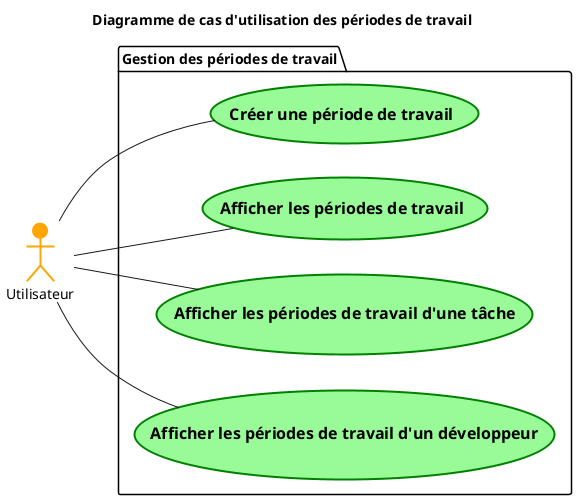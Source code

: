 @startuml  
title Diagramme de cas d'utilisation des périodes de travail

left to right direction

actor Utilisateur #Orange;line:Orange;line.bold

package "Gestion des périodes de travail" {
    usecase "== Créer une période de travail" as UC4 #PaleGreen;line:Green;line.bold
    usecase "== Afficher les périodes de travail" as UC11 #PaleGreen;line:Green;line.bold
    usecase "== Afficher les périodes de travail d'une tâche" as UC12 #PaleGreen;line:Green;line.bold
    usecase "== Afficher les périodes de travail d'un développeur" as UC13 #PaleGreen;line:Green;line.bold
}



Utilisateur -- UC4
Utilisateur -- UC11
Utilisateur -- UC12
Utilisateur -- UC13

@enduml
